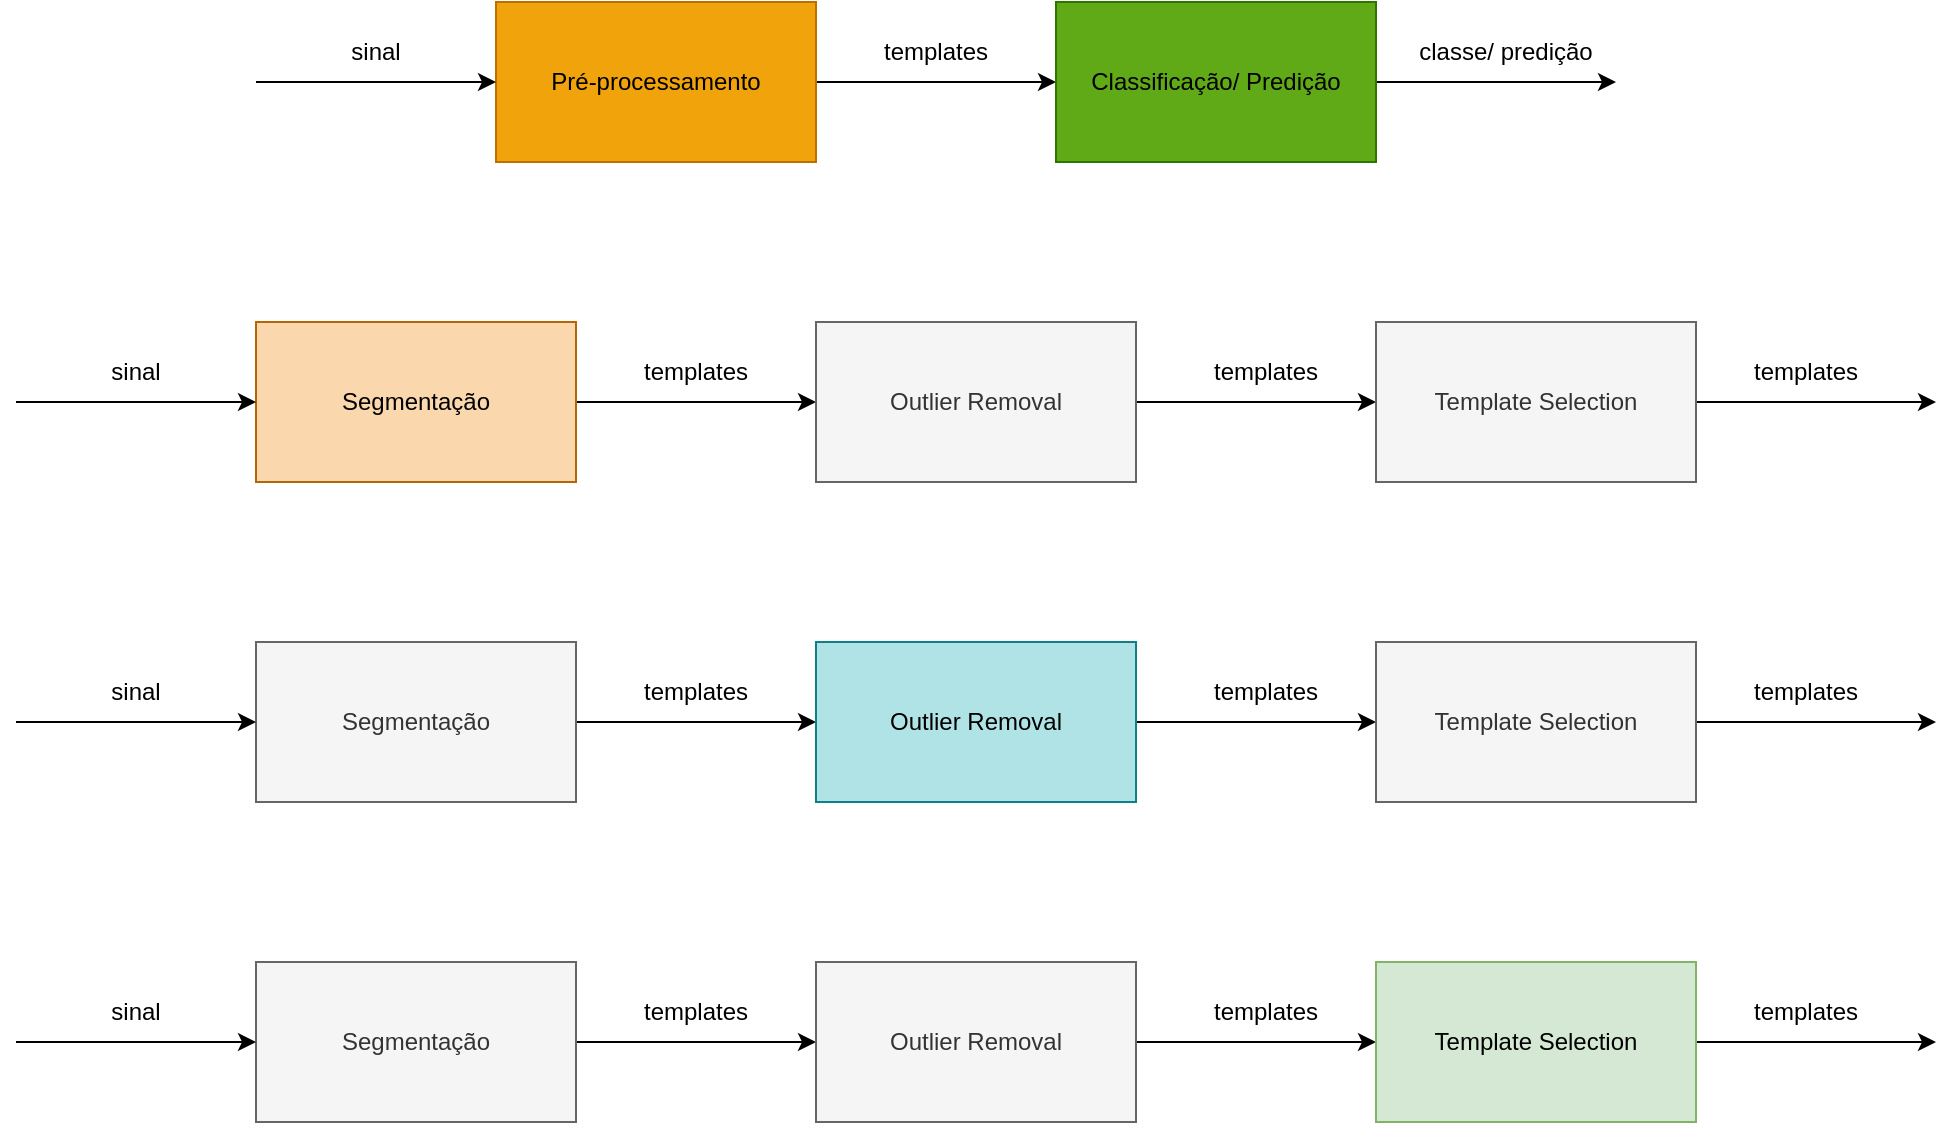 <mxfile>
    <diagram id="xp79O4jWcjvWg4uSo8CG" name="Page-1">
        <mxGraphModel dx="1973" dy="809" grid="1" gridSize="10" guides="1" tooltips="1" connect="1" arrows="1" fold="1" page="1" pageScale="1" pageWidth="850" pageHeight="1100" math="0" shadow="0">
            <root>
                <mxCell id="0"/>
                <mxCell id="1" parent="0"/>
                <mxCell id="6" style="edgeStyle=none;html=1;entryX=0;entryY=0.5;entryDx=0;entryDy=0;" parent="1" source="2" target="3" edge="1">
                    <mxGeometry relative="1" as="geometry"/>
                </mxCell>
                <mxCell id="2" value="Pré-processamento" style="rounded=0;whiteSpace=wrap;html=1;fillColor=#f0a30a;fontColor=#000000;strokeColor=#BD7000;" parent="1" vertex="1">
                    <mxGeometry x="240" y="80" width="160" height="80" as="geometry"/>
                </mxCell>
                <mxCell id="9" style="edgeStyle=none;html=1;" parent="1" source="3" edge="1">
                    <mxGeometry relative="1" as="geometry">
                        <mxPoint x="800" y="120" as="targetPoint"/>
                    </mxGeometry>
                </mxCell>
                <mxCell id="3" value="Classificação/ Predição" style="rounded=0;whiteSpace=wrap;html=1;fillColor=#60a917;fontColor=#000000;strokeColor=#2D7600;" parent="1" vertex="1">
                    <mxGeometry x="520" y="80" width="160" height="80" as="geometry"/>
                </mxCell>
                <mxCell id="5" value="" style="endArrow=classic;html=1;entryX=0;entryY=0.5;entryDx=0;entryDy=0;" parent="1" target="2" edge="1">
                    <mxGeometry width="50" height="50" relative="1" as="geometry">
                        <mxPoint x="120" y="120" as="sourcePoint"/>
                        <mxPoint x="450" y="280" as="targetPoint"/>
                    </mxGeometry>
                </mxCell>
                <mxCell id="7" value="sinal" style="text;html=1;strokeColor=none;fillColor=none;align=center;verticalAlign=middle;whiteSpace=wrap;rounded=0;" parent="1" vertex="1">
                    <mxGeometry x="150" y="90" width="60" height="30" as="geometry"/>
                </mxCell>
                <mxCell id="8" value="templates" style="text;html=1;strokeColor=none;fillColor=none;align=center;verticalAlign=middle;whiteSpace=wrap;rounded=0;" parent="1" vertex="1">
                    <mxGeometry x="430" y="90" width="60" height="30" as="geometry"/>
                </mxCell>
                <mxCell id="10" value="classe/ predição" style="text;html=1;strokeColor=none;fillColor=none;align=center;verticalAlign=middle;whiteSpace=wrap;rounded=0;" parent="1" vertex="1">
                    <mxGeometry x="700" y="90" width="90" height="30" as="geometry"/>
                </mxCell>
                <mxCell id="11" style="edgeStyle=none;html=1;entryX=0;entryY=0.5;entryDx=0;entryDy=0;" parent="1" source="12" target="14" edge="1">
                    <mxGeometry relative="1" as="geometry"/>
                </mxCell>
                <mxCell id="12" value="Segmentação" style="rounded=0;whiteSpace=wrap;html=1;fillColor=#fad7ac;strokeColor=#b46504;fontColor=#000000;" parent="1" vertex="1">
                    <mxGeometry x="120" y="240" width="160" height="80" as="geometry"/>
                </mxCell>
                <mxCell id="13" style="edgeStyle=none;html=1;entryX=0;entryY=0.5;entryDx=0;entryDy=0;" parent="1" source="14" target="19" edge="1">
                    <mxGeometry relative="1" as="geometry">
                        <mxPoint x="680" y="280" as="targetPoint"/>
                    </mxGeometry>
                </mxCell>
                <mxCell id="14" value="Outlier Removal" style="rounded=0;whiteSpace=wrap;html=1;fillColor=#f5f5f5;strokeColor=#666666;fontColor=#333333;" parent="1" vertex="1">
                    <mxGeometry x="400" y="240" width="160" height="80" as="geometry"/>
                </mxCell>
                <mxCell id="15" value="" style="endArrow=classic;html=1;entryX=0;entryY=0.5;entryDx=0;entryDy=0;" parent="1" target="12" edge="1">
                    <mxGeometry width="50" height="50" relative="1" as="geometry">
                        <mxPoint y="280" as="sourcePoint"/>
                        <mxPoint x="330" y="440" as="targetPoint"/>
                    </mxGeometry>
                </mxCell>
                <mxCell id="16" value="sinal" style="text;html=1;strokeColor=none;fillColor=none;align=center;verticalAlign=middle;whiteSpace=wrap;rounded=0;" parent="1" vertex="1">
                    <mxGeometry x="30" y="250" width="60" height="30" as="geometry"/>
                </mxCell>
                <mxCell id="17" value="templates" style="text;html=1;strokeColor=none;fillColor=none;align=center;verticalAlign=middle;whiteSpace=wrap;rounded=0;" parent="1" vertex="1">
                    <mxGeometry x="310" y="250" width="60" height="30" as="geometry"/>
                </mxCell>
                <mxCell id="18" value="templates" style="text;html=1;strokeColor=none;fillColor=none;align=center;verticalAlign=middle;whiteSpace=wrap;rounded=0;" parent="1" vertex="1">
                    <mxGeometry x="580" y="250" width="90" height="30" as="geometry"/>
                </mxCell>
                <mxCell id="21" style="edgeStyle=none;html=1;entryX=0;entryY=0.5;entryDx=0;entryDy=0;" parent="1" source="19" edge="1">
                    <mxGeometry relative="1" as="geometry">
                        <mxPoint x="960" y="280" as="targetPoint"/>
                    </mxGeometry>
                </mxCell>
                <mxCell id="19" value="Template Selection" style="rounded=0;whiteSpace=wrap;html=1;fillColor=#f5f5f5;strokeColor=#666666;fontColor=#333333;" parent="1" vertex="1">
                    <mxGeometry x="680" y="240" width="160" height="80" as="geometry"/>
                </mxCell>
                <mxCell id="22" value="templates" style="text;html=1;strokeColor=none;fillColor=none;align=center;verticalAlign=middle;whiteSpace=wrap;rounded=0;" parent="1" vertex="1">
                    <mxGeometry x="850" y="250" width="90" height="30" as="geometry"/>
                </mxCell>
                <mxCell id="26" style="edgeStyle=none;html=1;entryX=0;entryY=0.5;entryDx=0;entryDy=0;" edge="1" parent="1" source="27" target="29">
                    <mxGeometry relative="1" as="geometry"/>
                </mxCell>
                <mxCell id="27" value="Segmentação" style="rounded=0;whiteSpace=wrap;html=1;fillColor=#f5f5f5;strokeColor=#666666;fontColor=#333333;" vertex="1" parent="1">
                    <mxGeometry x="120" y="400" width="160" height="80" as="geometry"/>
                </mxCell>
                <mxCell id="28" style="edgeStyle=none;html=1;entryX=0;entryY=0.5;entryDx=0;entryDy=0;" edge="1" parent="1" source="29" target="35">
                    <mxGeometry relative="1" as="geometry">
                        <mxPoint x="680" y="440" as="targetPoint"/>
                    </mxGeometry>
                </mxCell>
                <mxCell id="29" value="Outlier Removal" style="rounded=0;whiteSpace=wrap;html=1;fillColor=#b0e3e6;strokeColor=#0e8088;fontColor=#000000;" vertex="1" parent="1">
                    <mxGeometry x="400" y="400" width="160" height="80" as="geometry"/>
                </mxCell>
                <mxCell id="30" value="" style="endArrow=classic;html=1;entryX=0;entryY=0.5;entryDx=0;entryDy=0;" edge="1" parent="1" target="27">
                    <mxGeometry width="50" height="50" relative="1" as="geometry">
                        <mxPoint y="440" as="sourcePoint"/>
                        <mxPoint x="330" y="600" as="targetPoint"/>
                    </mxGeometry>
                </mxCell>
                <mxCell id="31" value="sinal" style="text;html=1;strokeColor=none;fillColor=none;align=center;verticalAlign=middle;whiteSpace=wrap;rounded=0;" vertex="1" parent="1">
                    <mxGeometry x="30" y="410" width="60" height="30" as="geometry"/>
                </mxCell>
                <mxCell id="32" value="templates" style="text;html=1;strokeColor=none;fillColor=none;align=center;verticalAlign=middle;whiteSpace=wrap;rounded=0;" vertex="1" parent="1">
                    <mxGeometry x="310" y="410" width="60" height="30" as="geometry"/>
                </mxCell>
                <mxCell id="33" value="templates" style="text;html=1;strokeColor=none;fillColor=none;align=center;verticalAlign=middle;whiteSpace=wrap;rounded=0;" vertex="1" parent="1">
                    <mxGeometry x="580" y="410" width="90" height="30" as="geometry"/>
                </mxCell>
                <mxCell id="34" style="edgeStyle=none;html=1;entryX=0;entryY=0.5;entryDx=0;entryDy=0;" edge="1" parent="1" source="35">
                    <mxGeometry relative="1" as="geometry">
                        <mxPoint x="960" y="440" as="targetPoint"/>
                    </mxGeometry>
                </mxCell>
                <mxCell id="35" value="Template Selection" style="rounded=0;whiteSpace=wrap;html=1;fillColor=#f5f5f5;strokeColor=#666666;fontColor=#333333;" vertex="1" parent="1">
                    <mxGeometry x="680" y="400" width="160" height="80" as="geometry"/>
                </mxCell>
                <mxCell id="36" value="templates" style="text;html=1;strokeColor=none;fillColor=none;align=center;verticalAlign=middle;whiteSpace=wrap;rounded=0;" vertex="1" parent="1">
                    <mxGeometry x="850" y="410" width="90" height="30" as="geometry"/>
                </mxCell>
                <mxCell id="37" style="edgeStyle=none;html=1;entryX=0;entryY=0.5;entryDx=0;entryDy=0;" edge="1" parent="1" source="38" target="40">
                    <mxGeometry relative="1" as="geometry"/>
                </mxCell>
                <mxCell id="38" value="Segmentação" style="rounded=0;whiteSpace=wrap;html=1;fillColor=#f5f5f5;strokeColor=#666666;fontColor=#333333;" vertex="1" parent="1">
                    <mxGeometry x="120" y="560" width="160" height="80" as="geometry"/>
                </mxCell>
                <mxCell id="39" style="edgeStyle=none;html=1;entryX=0;entryY=0.5;entryDx=0;entryDy=0;" edge="1" parent="1" source="40" target="46">
                    <mxGeometry relative="1" as="geometry">
                        <mxPoint x="680" y="600" as="targetPoint"/>
                    </mxGeometry>
                </mxCell>
                <mxCell id="40" value="Outlier Removal" style="rounded=0;whiteSpace=wrap;html=1;fillColor=#f5f5f5;strokeColor=#666666;fontColor=#333333;" vertex="1" parent="1">
                    <mxGeometry x="400" y="560" width="160" height="80" as="geometry"/>
                </mxCell>
                <mxCell id="41" value="" style="endArrow=classic;html=1;entryX=0;entryY=0.5;entryDx=0;entryDy=0;" edge="1" parent="1" target="38">
                    <mxGeometry width="50" height="50" relative="1" as="geometry">
                        <mxPoint y="600" as="sourcePoint"/>
                        <mxPoint x="330" y="760" as="targetPoint"/>
                    </mxGeometry>
                </mxCell>
                <mxCell id="42" value="sinal" style="text;html=1;strokeColor=none;fillColor=none;align=center;verticalAlign=middle;whiteSpace=wrap;rounded=0;" vertex="1" parent="1">
                    <mxGeometry x="30" y="570" width="60" height="30" as="geometry"/>
                </mxCell>
                <mxCell id="43" value="templates" style="text;html=1;strokeColor=none;fillColor=none;align=center;verticalAlign=middle;whiteSpace=wrap;rounded=0;" vertex="1" parent="1">
                    <mxGeometry x="310" y="570" width="60" height="30" as="geometry"/>
                </mxCell>
                <mxCell id="44" value="templates" style="text;html=1;strokeColor=none;fillColor=none;align=center;verticalAlign=middle;whiteSpace=wrap;rounded=0;" vertex="1" parent="1">
                    <mxGeometry x="580" y="570" width="90" height="30" as="geometry"/>
                </mxCell>
                <mxCell id="45" style="edgeStyle=none;html=1;entryX=0;entryY=0.5;entryDx=0;entryDy=0;" edge="1" parent="1" source="46">
                    <mxGeometry relative="1" as="geometry">
                        <mxPoint x="960" y="600" as="targetPoint"/>
                    </mxGeometry>
                </mxCell>
                <mxCell id="46" value="Template Selection" style="rounded=0;whiteSpace=wrap;html=1;fillColor=#d5e8d4;strokeColor=#82b366;fontColor=#000000;" vertex="1" parent="1">
                    <mxGeometry x="680" y="560" width="160" height="80" as="geometry"/>
                </mxCell>
                <mxCell id="47" value="templates" style="text;html=1;strokeColor=none;fillColor=none;align=center;verticalAlign=middle;whiteSpace=wrap;rounded=0;" vertex="1" parent="1">
                    <mxGeometry x="850" y="570" width="90" height="30" as="geometry"/>
                </mxCell>
            </root>
        </mxGraphModel>
    </diagram>
</mxfile>